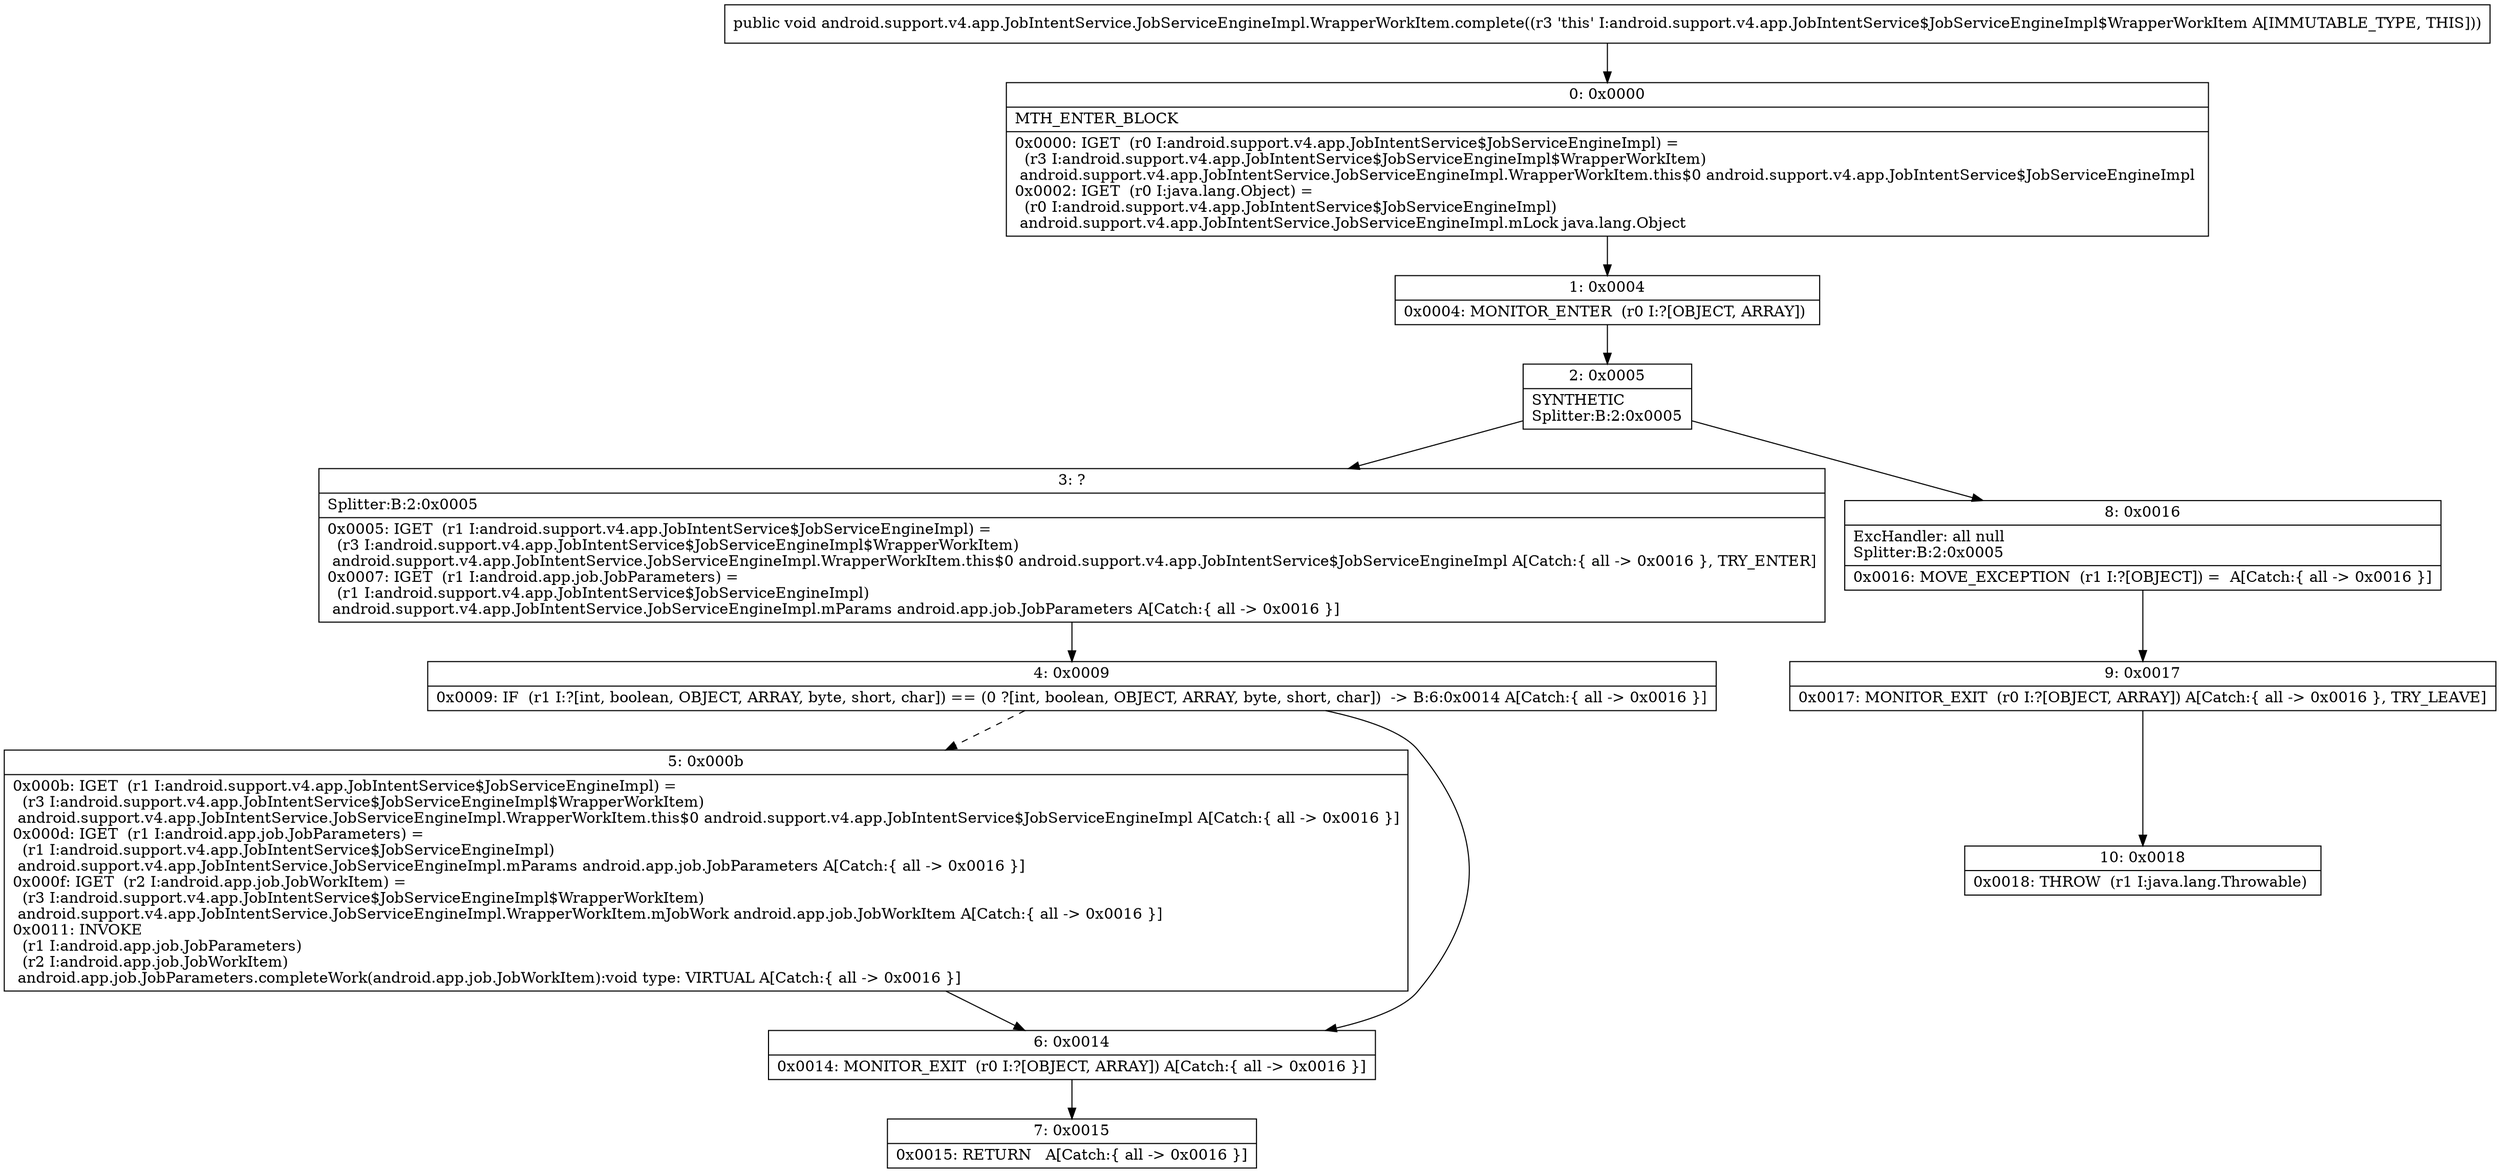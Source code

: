 digraph "CFG forandroid.support.v4.app.JobIntentService.JobServiceEngineImpl.WrapperWorkItem.complete()V" {
Node_0 [shape=record,label="{0\:\ 0x0000|MTH_ENTER_BLOCK\l|0x0000: IGET  (r0 I:android.support.v4.app.JobIntentService$JobServiceEngineImpl) = \l  (r3 I:android.support.v4.app.JobIntentService$JobServiceEngineImpl$WrapperWorkItem)\l android.support.v4.app.JobIntentService.JobServiceEngineImpl.WrapperWorkItem.this$0 android.support.v4.app.JobIntentService$JobServiceEngineImpl \l0x0002: IGET  (r0 I:java.lang.Object) = \l  (r0 I:android.support.v4.app.JobIntentService$JobServiceEngineImpl)\l android.support.v4.app.JobIntentService.JobServiceEngineImpl.mLock java.lang.Object \l}"];
Node_1 [shape=record,label="{1\:\ 0x0004|0x0004: MONITOR_ENTER  (r0 I:?[OBJECT, ARRAY]) \l}"];
Node_2 [shape=record,label="{2\:\ 0x0005|SYNTHETIC\lSplitter:B:2:0x0005\l}"];
Node_3 [shape=record,label="{3\:\ ?|Splitter:B:2:0x0005\l|0x0005: IGET  (r1 I:android.support.v4.app.JobIntentService$JobServiceEngineImpl) = \l  (r3 I:android.support.v4.app.JobIntentService$JobServiceEngineImpl$WrapperWorkItem)\l android.support.v4.app.JobIntentService.JobServiceEngineImpl.WrapperWorkItem.this$0 android.support.v4.app.JobIntentService$JobServiceEngineImpl A[Catch:\{ all \-\> 0x0016 \}, TRY_ENTER]\l0x0007: IGET  (r1 I:android.app.job.JobParameters) = \l  (r1 I:android.support.v4.app.JobIntentService$JobServiceEngineImpl)\l android.support.v4.app.JobIntentService.JobServiceEngineImpl.mParams android.app.job.JobParameters A[Catch:\{ all \-\> 0x0016 \}]\l}"];
Node_4 [shape=record,label="{4\:\ 0x0009|0x0009: IF  (r1 I:?[int, boolean, OBJECT, ARRAY, byte, short, char]) == (0 ?[int, boolean, OBJECT, ARRAY, byte, short, char])  \-\> B:6:0x0014 A[Catch:\{ all \-\> 0x0016 \}]\l}"];
Node_5 [shape=record,label="{5\:\ 0x000b|0x000b: IGET  (r1 I:android.support.v4.app.JobIntentService$JobServiceEngineImpl) = \l  (r3 I:android.support.v4.app.JobIntentService$JobServiceEngineImpl$WrapperWorkItem)\l android.support.v4.app.JobIntentService.JobServiceEngineImpl.WrapperWorkItem.this$0 android.support.v4.app.JobIntentService$JobServiceEngineImpl A[Catch:\{ all \-\> 0x0016 \}]\l0x000d: IGET  (r1 I:android.app.job.JobParameters) = \l  (r1 I:android.support.v4.app.JobIntentService$JobServiceEngineImpl)\l android.support.v4.app.JobIntentService.JobServiceEngineImpl.mParams android.app.job.JobParameters A[Catch:\{ all \-\> 0x0016 \}]\l0x000f: IGET  (r2 I:android.app.job.JobWorkItem) = \l  (r3 I:android.support.v4.app.JobIntentService$JobServiceEngineImpl$WrapperWorkItem)\l android.support.v4.app.JobIntentService.JobServiceEngineImpl.WrapperWorkItem.mJobWork android.app.job.JobWorkItem A[Catch:\{ all \-\> 0x0016 \}]\l0x0011: INVOKE  \l  (r1 I:android.app.job.JobParameters)\l  (r2 I:android.app.job.JobWorkItem)\l android.app.job.JobParameters.completeWork(android.app.job.JobWorkItem):void type: VIRTUAL A[Catch:\{ all \-\> 0x0016 \}]\l}"];
Node_6 [shape=record,label="{6\:\ 0x0014|0x0014: MONITOR_EXIT  (r0 I:?[OBJECT, ARRAY]) A[Catch:\{ all \-\> 0x0016 \}]\l}"];
Node_7 [shape=record,label="{7\:\ 0x0015|0x0015: RETURN   A[Catch:\{ all \-\> 0x0016 \}]\l}"];
Node_8 [shape=record,label="{8\:\ 0x0016|ExcHandler: all null\lSplitter:B:2:0x0005\l|0x0016: MOVE_EXCEPTION  (r1 I:?[OBJECT]) =  A[Catch:\{ all \-\> 0x0016 \}]\l}"];
Node_9 [shape=record,label="{9\:\ 0x0017|0x0017: MONITOR_EXIT  (r0 I:?[OBJECT, ARRAY]) A[Catch:\{ all \-\> 0x0016 \}, TRY_LEAVE]\l}"];
Node_10 [shape=record,label="{10\:\ 0x0018|0x0018: THROW  (r1 I:java.lang.Throwable) \l}"];
MethodNode[shape=record,label="{public void android.support.v4.app.JobIntentService.JobServiceEngineImpl.WrapperWorkItem.complete((r3 'this' I:android.support.v4.app.JobIntentService$JobServiceEngineImpl$WrapperWorkItem A[IMMUTABLE_TYPE, THIS])) }"];
MethodNode -> Node_0;
Node_0 -> Node_1;
Node_1 -> Node_2;
Node_2 -> Node_3;
Node_2 -> Node_8;
Node_3 -> Node_4;
Node_4 -> Node_5[style=dashed];
Node_4 -> Node_6;
Node_5 -> Node_6;
Node_6 -> Node_7;
Node_8 -> Node_9;
Node_9 -> Node_10;
}

